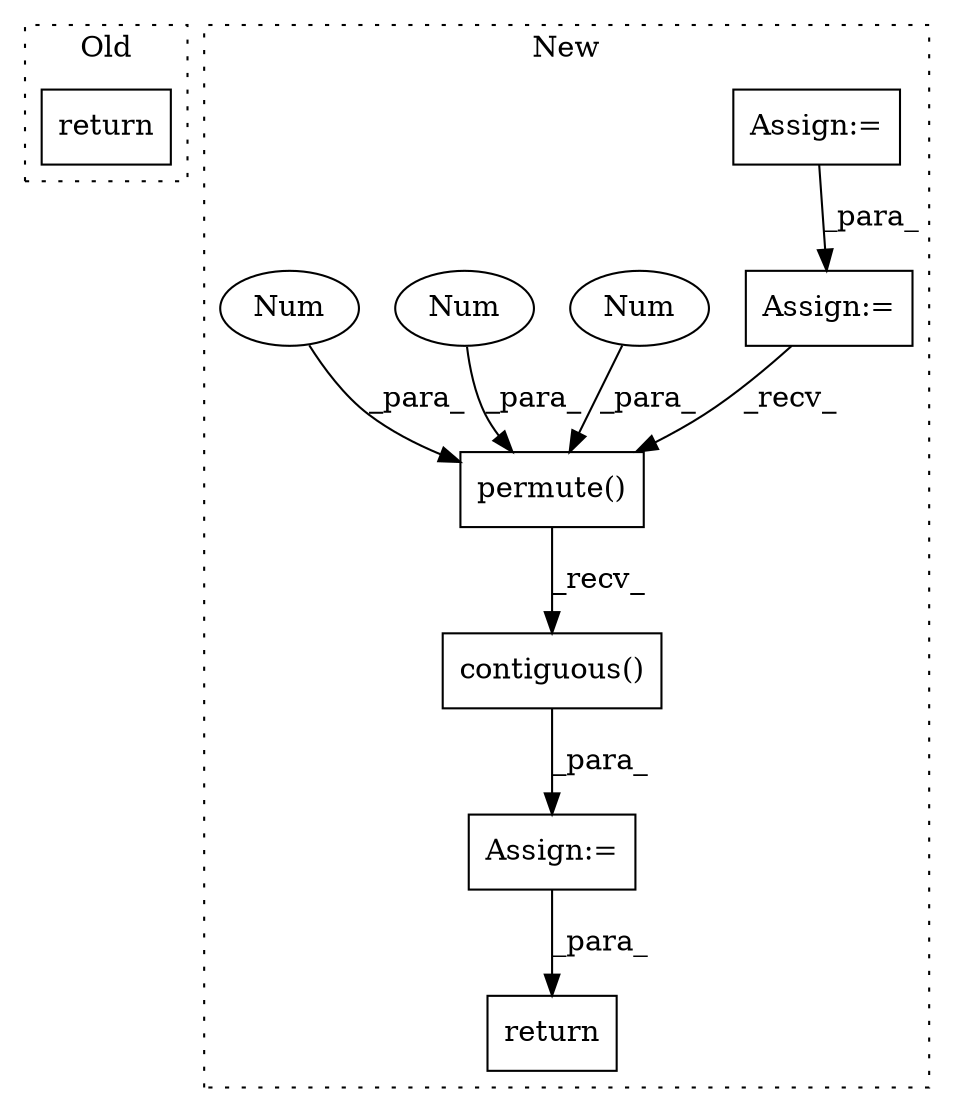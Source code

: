 digraph G {
subgraph cluster0 {
1 [label="return" a="93" s="1228" l="7" shape="box"];
label = "Old";
style="dotted";
}
subgraph cluster1 {
2 [label="contiguous()" a="75" s="2349" l="81" shape="box"];
3 [label="return" a="93" s="2512" l="7" shape="box"];
4 [label="Assign:=" a="68" s="2346" l="3" shape="box"];
5 [label="Assign:=" a="68" s="2084" l="3" shape="box"];
6 [label="permute()" a="75" s="2349,2416" l="57,1" shape="box"];
7 [label="Num" a="76" s="2412" l="1" shape="ellipse"];
8 [label="Num" a="76" s="2409" l="1" shape="ellipse"];
9 [label="Num" a="76" s="2415" l="1" shape="ellipse"];
10 [label="Assign:=" a="68" s="2191" l="3" shape="box"];
label = "New";
style="dotted";
}
2 -> 4 [label="_para_"];
4 -> 3 [label="_para_"];
5 -> 10 [label="_para_"];
6 -> 2 [label="_recv_"];
7 -> 6 [label="_para_"];
8 -> 6 [label="_para_"];
9 -> 6 [label="_para_"];
10 -> 6 [label="_recv_"];
}